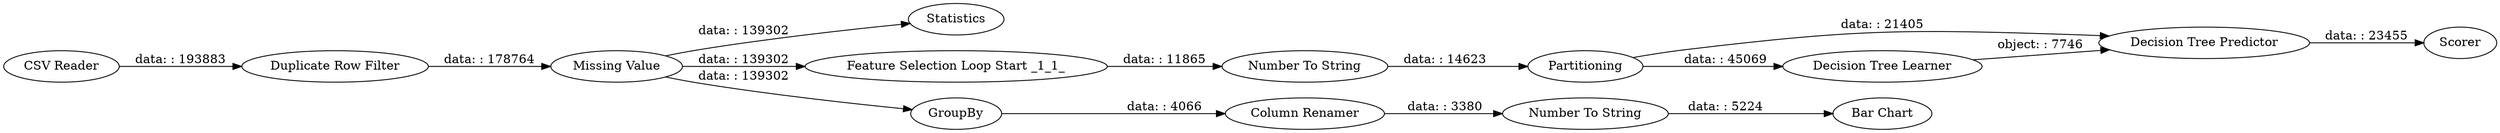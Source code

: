 digraph {
	"-9039255141133350616_13" [label="Duplicate Row Filter"]
	"-9039255141133350616_16" [label=Partitioning]
	"-9039255141133350616_18" [label="Decision Tree Predictor"]
	"-9039255141133350616_19" [label=Scorer]
	"-9039255141133350616_3" [label=Statistics]
	"-9039255141133350616_9" [label="Bar Chart"]
	"-9039255141133350616_17" [label="Decision Tree Learner"]
	"-9039255141133350616_14" [label="Feature Selection Loop Start _1_1_"]
	"-9039255141133350616_1" [label="CSV Reader"]
	"-9039255141133350616_5" [label=GroupBy]
	"-9039255141133350616_8" [label="Column Renamer"]
	"-9039255141133350616_15" [label="Number To String"]
	"-9039255141133350616_10" [label="Number To String"]
	"-9039255141133350616_2" [label="Missing Value"]
	"-9039255141133350616_1" -> "-9039255141133350616_13" [label="data: : 193883"]
	"-9039255141133350616_8" -> "-9039255141133350616_10" [label="data: : 3380"]
	"-9039255141133350616_2" -> "-9039255141133350616_3" [label="data: : 139302"]
	"-9039255141133350616_17" -> "-9039255141133350616_18" [label="object: : 7746"]
	"-9039255141133350616_14" -> "-9039255141133350616_15" [label="data: : 11865"]
	"-9039255141133350616_2" -> "-9039255141133350616_5" [label="data: : 139302"]
	"-9039255141133350616_15" -> "-9039255141133350616_16" [label="data: : 14623"]
	"-9039255141133350616_18" -> "-9039255141133350616_19" [label="data: : 23455"]
	"-9039255141133350616_5" -> "-9039255141133350616_8" [label="data: : 4066"]
	"-9039255141133350616_13" -> "-9039255141133350616_2" [label="data: : 178764"]
	"-9039255141133350616_2" -> "-9039255141133350616_14" [label="data: : 139302"]
	"-9039255141133350616_16" -> "-9039255141133350616_17" [label="data: : 45069"]
	"-9039255141133350616_10" -> "-9039255141133350616_9" [label="data: : 5224"]
	"-9039255141133350616_16" -> "-9039255141133350616_18" [label="data: : 21405"]
	rankdir=LR
}
